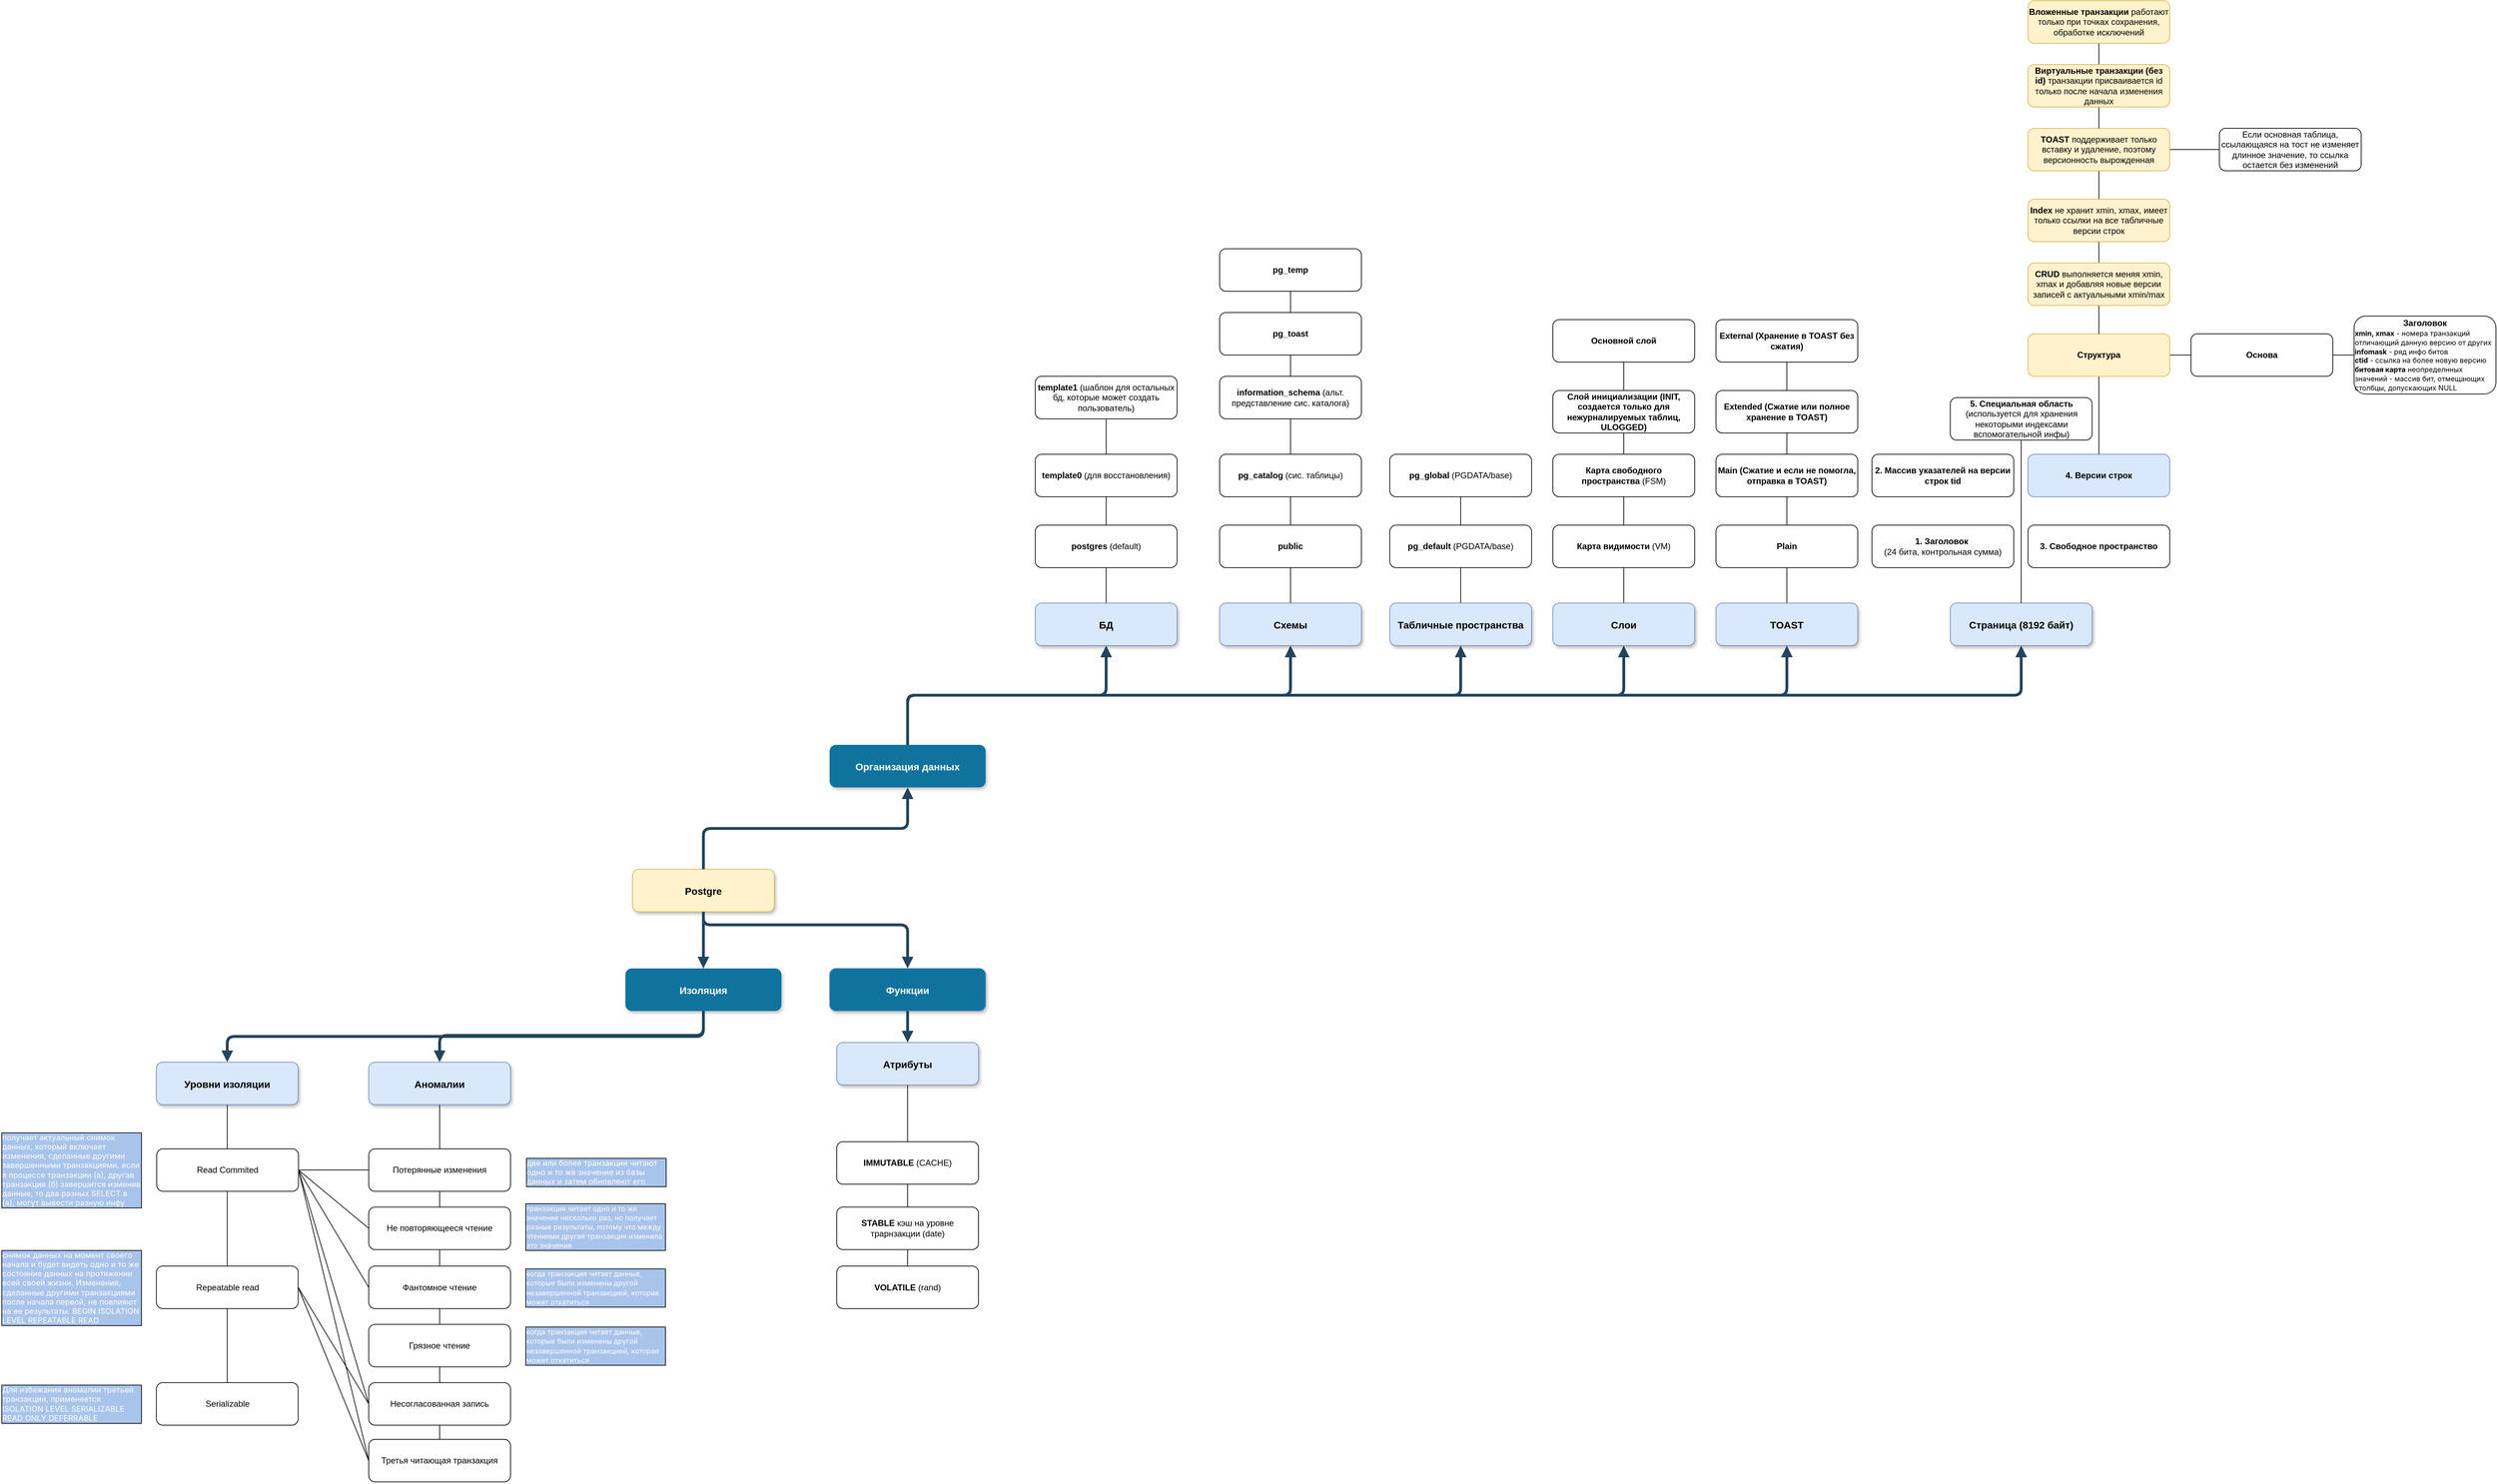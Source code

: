 <mxfile version="24.7.17">
  <diagram name="Page-1" id="97916047-d0de-89f5-080d-49f4d83e522f">
    <mxGraphModel dx="5850.5" dy="3494.5" grid="1" gridSize="10" guides="1" tooltips="1" connect="1" arrows="1" fold="1" page="1" pageScale="1.5" pageWidth="1169" pageHeight="827" background="none" math="0" shadow="0">
      <root>
        <mxCell id="0" />
        <mxCell id="1" parent="0" />
        <mxCell id="C5bHobEydO0Di2tJ_IQ0-68" value="" style="endArrow=none;html=1;rounded=0;exitX=1;exitY=0.5;exitDx=0;exitDy=0;entryX=0;entryY=0.5;entryDx=0;entryDy=0;" edge="1" parent="1" source="C5bHobEydO0Di2tJ_IQ0-48" target="C5bHobEydO0Di2tJ_IQ0-66">
          <mxGeometry width="50" height="50" relative="1" as="geometry">
            <mxPoint x="3170" y="-410" as="sourcePoint" />
            <mxPoint x="3220" y="-460" as="targetPoint" />
          </mxGeometry>
        </mxCell>
        <mxCell id="C5bHobEydO0Di2tJ_IQ0-58" value="" style="endArrow=none;html=1;rounded=0;entryX=0.5;entryY=1;entryDx=0;entryDy=0;exitX=0.5;exitY=0;exitDx=0;exitDy=0;" edge="1" parent="1" source="Mlud-lBY-ppUkWt_8tFt-107" target="Mlud-lBY-ppUkWt_8tFt-64">
          <mxGeometry width="50" height="50" relative="1" as="geometry">
            <mxPoint x="-320" y="760" as="sourcePoint" />
            <mxPoint x="-270" y="710" as="targetPoint" />
          </mxGeometry>
        </mxCell>
        <mxCell id="C5bHobEydO0Di2tJ_IQ0-57" value="" style="endArrow=none;html=1;rounded=0;exitX=0.5;exitY=0;exitDx=0;exitDy=0;entryX=0.5;entryY=1;entryDx=0;entryDy=0;" edge="1" parent="1" source="Mlud-lBY-ppUkWt_8tFt-63" target="5">
          <mxGeometry width="50" height="50" relative="1" as="geometry">
            <mxPoint x="-280" y="760" as="sourcePoint" />
            <mxPoint x="-230" y="710" as="targetPoint" />
          </mxGeometry>
        </mxCell>
        <mxCell id="C5bHobEydO0Di2tJ_IQ0-56" value="" style="endArrow=none;html=1;rounded=0;exitX=0.5;exitY=0;exitDx=0;exitDy=0;entryX=0.5;entryY=1;entryDx=0;entryDy=0;" edge="1" parent="1" source="Mlud-lBY-ppUkWt_8tFt-99" target="Mlud-lBY-ppUkWt_8tFt-96">
          <mxGeometry width="50" height="50" relative="1" as="geometry">
            <mxPoint x="800" y="620" as="sourcePoint" />
            <mxPoint x="850" y="570" as="targetPoint" />
          </mxGeometry>
        </mxCell>
        <mxCell id="C5bHobEydO0Di2tJ_IQ0-55" value="" style="endArrow=none;html=1;rounded=0;exitX=0.5;exitY=0;exitDx=0;exitDy=0;entryX=0.5;entryY=1;entryDx=0;entryDy=0;" edge="1" parent="1" source="Mlud-lBY-ppUkWt_8tFt-113" target="Mlud-lBY-ppUkWt_8tFt-115">
          <mxGeometry width="50" height="50" relative="1" as="geometry">
            <mxPoint x="1100" y="-290" as="sourcePoint" />
            <mxPoint x="1150" y="-340" as="targetPoint" />
          </mxGeometry>
        </mxCell>
        <mxCell id="C5bHobEydO0Di2tJ_IQ0-54" value="" style="endArrow=none;html=1;rounded=0;exitX=0.5;exitY=0;exitDx=0;exitDy=0;entryX=0.5;entryY=1;entryDx=0;entryDy=0;" edge="1" parent="1" source="Mlud-lBY-ppUkWt_8tFt-122" target="Mlud-lBY-ppUkWt_8tFt-129">
          <mxGeometry width="50" height="50" relative="1" as="geometry">
            <mxPoint x="1450" y="-250" as="sourcePoint" />
            <mxPoint x="1500" y="-300" as="targetPoint" />
          </mxGeometry>
        </mxCell>
        <mxCell id="C5bHobEydO0Di2tJ_IQ0-51" value="" style="endArrow=none;html=1;rounded=0;exitX=0.5;exitY=0;exitDx=0;exitDy=0;entryX=0.5;entryY=1;entryDx=0;entryDy=0;" edge="1" parent="1" source="Mlud-lBY-ppUkWt_8tFt-131" target="Mlud-lBY-ppUkWt_8tFt-133">
          <mxGeometry width="50" height="50" relative="1" as="geometry">
            <mxPoint x="1920" y="-160" as="sourcePoint" />
            <mxPoint x="1970" y="-210" as="targetPoint" />
          </mxGeometry>
        </mxCell>
        <mxCell id="C5bHobEydO0Di2tJ_IQ0-50" value="" style="endArrow=none;html=1;rounded=0;exitX=0.5;exitY=0;exitDx=0;exitDy=0;entryX=0.5;entryY=1;entryDx=0;entryDy=0;" edge="1" parent="1" source="Mlud-lBY-ppUkWt_8tFt-136" target="Mlud-lBY-ppUkWt_8tFt-139">
          <mxGeometry width="50" height="50" relative="1" as="geometry">
            <mxPoint x="2210" y="-180" as="sourcePoint" />
            <mxPoint x="2260" y="-230" as="targetPoint" />
          </mxGeometry>
        </mxCell>
        <mxCell id="C5bHobEydO0Di2tJ_IQ0-49" value="" style="endArrow=none;html=1;rounded=0;exitX=0.5;exitY=0;exitDx=0;exitDy=0;entryX=0.5;entryY=1;entryDx=0;entryDy=0;" edge="1" parent="1" source="Mlud-lBY-ppUkWt_8tFt-142" target="Mlud-lBY-ppUkWt_8tFt-145">
          <mxGeometry width="50" height="50" relative="1" as="geometry">
            <mxPoint x="2310" y="-170" as="sourcePoint" />
            <mxPoint x="2360" y="-220" as="targetPoint" />
          </mxGeometry>
        </mxCell>
        <mxCell id="2" value="Postgre" style="rounded=1;fillColor=#fff2cc;strokeColor=#d6b656;shadow=1;fontStyle=1;fontSize=14;" parent="1" vertex="1">
          <mxGeometry x="672" y="205.5" width="200" height="60" as="geometry" />
        </mxCell>
        <mxCell id="3" value="Изоляция" style="rounded=1;fillColor=#10739E;strokeColor=none;shadow=1;gradientColor=none;fontStyle=1;fontColor=#FFFFFF;fontSize=14;" parent="1" vertex="1">
          <mxGeometry x="662" y="345.5" width="220" height="60" as="geometry" />
        </mxCell>
        <mxCell id="5" value="Уровни изоляции" style="rounded=1;fillColor=#dae8fc;strokeColor=#6c8ebf;shadow=1;fontStyle=1;fontSize=14;" parent="1" vertex="1">
          <mxGeometry x="0.5" y="477.75" width="200" height="60" as="geometry" />
        </mxCell>
        <mxCell id="29" value="" style="edgeStyle=elbowEdgeStyle;elbow=vertical;strokeWidth=4;endArrow=block;endFill=1;fontStyle=1;strokeColor=#23445D;" parent="1" source="2" target="3" edge="1">
          <mxGeometry x="22" y="165.5" width="100" height="100" as="geometry">
            <mxPoint x="22" y="265.5" as="sourcePoint" />
            <mxPoint x="122" y="165.5" as="targetPoint" />
          </mxGeometry>
        </mxCell>
        <mxCell id="30" value="" style="edgeStyle=elbowEdgeStyle;elbow=vertical;strokeWidth=4;endArrow=block;endFill=1;fontStyle=1;strokeColor=#23445D;" parent="1" source="3" target="5" edge="1">
          <mxGeometry x="22" y="165.5" width="100" height="100" as="geometry">
            <mxPoint x="22" y="265.5" as="sourcePoint" />
            <mxPoint x="122" y="165.5" as="targetPoint" />
          </mxGeometry>
        </mxCell>
        <mxCell id="Mlud-lBY-ppUkWt_8tFt-57" value="Read Commited" style="rounded=1;whiteSpace=wrap;html=1;" parent="1" vertex="1">
          <mxGeometry x="1" y="600" width="200" height="60" as="geometry" />
        </mxCell>
        <mxCell id="Mlud-lBY-ppUkWt_8tFt-63" value="Serializable" style="rounded=1;whiteSpace=wrap;html=1;" parent="1" vertex="1">
          <mxGeometry x="0.5" y="930" width="200" height="60" as="geometry" />
        </mxCell>
        <mxCell id="Mlud-lBY-ppUkWt_8tFt-64" value="Аномалии" style="rounded=1;fillColor=#dae8fc;strokeColor=#6c8ebf;shadow=1;fontStyle=1;fontSize=14;" parent="1" vertex="1">
          <mxGeometry x="300" y="477.75" width="200" height="60" as="geometry" />
        </mxCell>
        <mxCell id="Mlud-lBY-ppUkWt_8tFt-66" value="" style="edgeStyle=elbowEdgeStyle;elbow=vertical;strokeWidth=4;endArrow=block;endFill=1;fontStyle=1;strokeColor=#23445D;entryX=0.5;entryY=0;entryDx=0;entryDy=0;exitX=0.5;exitY=1;exitDx=0;exitDy=0;" parent="1" source="3" target="Mlud-lBY-ppUkWt_8tFt-64" edge="1">
          <mxGeometry x="22" y="165.5" width="100" height="100" as="geometry">
            <mxPoint x="770" y="410" as="sourcePoint" />
            <mxPoint x="662" y="625.5" as="targetPoint" />
            <Array as="points">
              <mxPoint x="580" y="440" />
            </Array>
          </mxGeometry>
        </mxCell>
        <mxCell id="Mlud-lBY-ppUkWt_8tFt-61" value="Repeatable read" style="rounded=1;whiteSpace=wrap;html=1;" parent="1" vertex="1">
          <mxGeometry x="0.5" y="765.5" width="200" height="60" as="geometry" />
        </mxCell>
        <mxCell id="Mlud-lBY-ppUkWt_8tFt-68" value="Потерянные изменения" style="rounded=1;whiteSpace=wrap;html=1;" parent="1" vertex="1">
          <mxGeometry x="300" y="600" width="200" height="60" as="geometry" />
        </mxCell>
        <mxCell id="Mlud-lBY-ppUkWt_8tFt-70" value="Не повторяющееся чтение" style="rounded=1;whiteSpace=wrap;html=1;" parent="1" vertex="1">
          <mxGeometry x="300" y="682.25" width="200" height="60" as="geometry" />
        </mxCell>
        <mxCell id="Mlud-lBY-ppUkWt_8tFt-69" value="Фантомное чтение" style="rounded=1;whiteSpace=wrap;html=1;" parent="1" vertex="1">
          <mxGeometry x="300" y="765.5" width="200" height="60" as="geometry" />
        </mxCell>
        <mxCell id="Mlud-lBY-ppUkWt_8tFt-67" value="Грязное чтение" style="rounded=1;whiteSpace=wrap;html=1;" parent="1" vertex="1">
          <mxGeometry x="300" y="847.75" width="200" height="60" as="geometry" />
        </mxCell>
        <mxCell id="Mlud-lBY-ppUkWt_8tFt-83" value="&lt;span style=&quot;font-family: -apple-system, BlinkMacSystemFont, &amp;quot;Segoe UI&amp;quot;, &amp;quot;Noto Sans&amp;quot;, Helvetica, Arial, sans-serif, &amp;quot;Apple Color Emoji&amp;quot;, &amp;quot;Segoe UI Emoji&amp;quot;; font-size: 11px; white-space-collapse: preserve;&quot;&gt;две или более транзакции читают одно и то же значение из базы данных и затем обновляют его&lt;/span&gt;" style="text;html=1;align=left;verticalAlign=middle;whiteSpace=wrap;rounded=0;fontColor=#FFFFFF;labelBackgroundColor=#A9C4EB;labelBorderColor=default;fontSize=11;" parent="1" vertex="1">
          <mxGeometry x="520" y="605" width="200" height="55" as="geometry" />
        </mxCell>
        <mxCell id="Mlud-lBY-ppUkWt_8tFt-84" value="&lt;div style=&quot;text-align: start;&quot;&gt;&lt;font face=&quot;-apple-system, BlinkMacSystemFont, Segoe UI, Noto Sans, Helvetica, Arial, sans-serif, Apple Color Emoji, Segoe UI Emoji&quot;&gt;&lt;span style=&quot;font-size: 10px; white-space-collapse: preserve;&quot;&gt;когда транзакция читает данные, которые были изменены другой незавершенной транзакцией, которая может откатиться&lt;/span&gt;&lt;/font&gt;&lt;/div&gt;" style="text;html=1;align=center;verticalAlign=middle;whiteSpace=wrap;rounded=0;fontColor=#FFFFFF;labelBackgroundColor=#A9C4EB;labelBorderColor=default;fontSize=11;" parent="1" vertex="1">
          <mxGeometry x="520" y="850.25" width="200" height="55" as="geometry" />
        </mxCell>
        <mxCell id="Mlud-lBY-ppUkWt_8tFt-85" value="&lt;div style=&quot;text-align: start;&quot;&gt;&lt;font face=&quot;-apple-system, BlinkMacSystemFont, Segoe UI, Noto Sans, Helvetica, Arial, sans-serif, Apple Color Emoji, Segoe UI Emoji&quot;&gt;&lt;span style=&quot;font-size: 10px; white-space-collapse: preserve;&quot;&gt;когда транзакция читает данные, которые были изменены другой незавершенной транзакцией, которая может откатиться&lt;/span&gt;&lt;/font&gt;&lt;/div&gt;" style="text;html=1;align=center;verticalAlign=middle;whiteSpace=wrap;rounded=0;fontColor=#FFFFFF;labelBackgroundColor=#A9C4EB;labelBorderColor=default;fontSize=11;" parent="1" vertex="1">
          <mxGeometry x="520" y="768" width="200" height="55" as="geometry" />
        </mxCell>
        <mxCell id="Mlud-lBY-ppUkWt_8tFt-86" value="&lt;div style=&quot;text-align: start;&quot;&gt;&lt;font face=&quot;-apple-system, BlinkMacSystemFont, Segoe UI, Noto Sans, Helvetica, Arial, sans-serif, Apple Color Emoji, Segoe UI Emoji&quot;&gt;&lt;span style=&quot;font-size: 10px; white-space-collapse: preserve;&quot;&gt;транзакция читает одно и то же значение несколько раз, но получает разные результаты, потому что между чтениями другая транзакция изменила это значение&lt;/span&gt;&lt;/font&gt;&lt;br&gt;&lt;/div&gt;" style="text;html=1;align=center;verticalAlign=middle;whiteSpace=wrap;rounded=0;fontColor=#FFFFFF;labelBackgroundColor=#A9C4EB;labelBorderColor=default;fontSize=11;" parent="1" vertex="1">
          <mxGeometry x="520" y="682.25" width="200" height="55" as="geometry" />
        </mxCell>
        <mxCell id="Mlud-lBY-ppUkWt_8tFt-87" value="&lt;font face=&quot;-apple-system, BlinkMacSystemFont, Segoe UI, Noto Sans, Helvetica, Arial, sans-serif, Apple Color Emoji, Segoe UI Emoji&quot;&gt;&lt;span style=&quot;white-space-collapse: preserve;&quot;&gt;получает актуальный снимок данных, который включает изменения, сделанные другими завершенными транзакциями. если в процессе транзакции (а), другая транзакция (б) завершится изменив данные, то два разных SELECT в (а), могут вывести разную инфу&lt;/span&gt;&lt;/font&gt;" style="text;html=1;align=left;verticalAlign=middle;whiteSpace=wrap;rounded=0;fontColor=#FFFFFF;labelBackgroundColor=#A9C4EB;labelBorderColor=default;fontSize=11;" parent="1" vertex="1">
          <mxGeometry x="-220" y="602.5" width="200" height="55" as="geometry" />
        </mxCell>
        <mxCell id="Mlud-lBY-ppUkWt_8tFt-89" value="&lt;font face=&quot;-apple-system, BlinkMacSystemFont, Segoe UI, Noto Sans, Helvetica, Arial, sans-serif, Apple Color Emoji, Segoe UI Emoji&quot;&gt;&lt;span style=&quot;white-space-collapse: preserve;&quot;&gt;снимок данных на момент своего начала и будет видеть одно и то же состояние данных на протяжении всей своей жизни. Изменения, сделанные другими транзакциями после начала первой, не повлияют на ее результаты. BEGIN ISOLATION LEVEL REPEATABLE READ&lt;/span&gt;&lt;/font&gt;" style="text;html=1;align=left;verticalAlign=middle;whiteSpace=wrap;rounded=0;fontColor=#FFFFFF;labelBackgroundColor=#A9C4EB;labelBorderColor=default;fontSize=11;" parent="1" vertex="1">
          <mxGeometry x="-220" y="768" width="200" height="55" as="geometry" />
        </mxCell>
        <mxCell id="Mlud-lBY-ppUkWt_8tFt-92" value="" style="edgeStyle=elbowEdgeStyle;elbow=vertical;strokeWidth=4;endArrow=block;endFill=1;fontStyle=1;strokeColor=#23445D;exitX=0.5;exitY=1;exitDx=0;exitDy=0;entryX=0.5;entryY=0;entryDx=0;entryDy=0;" parent="1" source="2" target="Mlud-lBY-ppUkWt_8tFt-93" edge="1">
          <mxGeometry x="22" y="165.5" width="100" height="100" as="geometry">
            <mxPoint x="1232" y="250" as="sourcePoint" />
            <mxPoint x="950" y="330" as="targetPoint" />
            <Array as="points">
              <mxPoint x="1040" y="284" />
            </Array>
          </mxGeometry>
        </mxCell>
        <mxCell id="Mlud-lBY-ppUkWt_8tFt-93" value="Функции" style="rounded=1;fillColor=#10739E;strokeColor=#6c8ebf;shadow=1;fontStyle=1;fontSize=14;labelBackgroundColor=none;fontColor=#FFFFFF;" parent="1" vertex="1">
          <mxGeometry x="950" y="345.5" width="220" height="60" as="geometry" />
        </mxCell>
        <mxCell id="Mlud-lBY-ppUkWt_8tFt-95" value="&lt;b&gt;IMMUTABLE &lt;/b&gt;(CACHE)" style="rounded=1;whiteSpace=wrap;html=1;" parent="1" vertex="1">
          <mxGeometry x="960" y="590" width="200" height="60" as="geometry" />
        </mxCell>
        <mxCell id="Mlud-lBY-ppUkWt_8tFt-96" value="Атрибуты" style="rounded=1;fillColor=#dae8fc;strokeColor=#6c8ebf;shadow=1;fontStyle=1;fontSize=14;" parent="1" vertex="1">
          <mxGeometry x="960" y="450" width="200" height="60" as="geometry" />
        </mxCell>
        <mxCell id="Mlud-lBY-ppUkWt_8tFt-97" value="" style="edgeStyle=elbowEdgeStyle;elbow=vertical;strokeWidth=4;endArrow=block;endFill=1;fontStyle=1;strokeColor=#23445D;exitX=0.5;exitY=1;exitDx=0;exitDy=0;entryX=0.5;entryY=0;entryDx=0;entryDy=0;" parent="1" source="Mlud-lBY-ppUkWt_8tFt-93" target="Mlud-lBY-ppUkWt_8tFt-96" edge="1">
          <mxGeometry x="22" y="165.5" width="100" height="100" as="geometry">
            <mxPoint x="400" y="467.75" as="sourcePoint" />
            <mxPoint x="1098" y="547.75" as="targetPoint" />
            <Array as="points">
              <mxPoint x="1060" y="430" />
            </Array>
          </mxGeometry>
        </mxCell>
        <mxCell id="Mlud-lBY-ppUkWt_8tFt-98" value="&lt;b&gt;STABLE&lt;/b&gt; кэш на уровне трарнзакции (date)" style="rounded=1;whiteSpace=wrap;html=1;" parent="1" vertex="1">
          <mxGeometry x="960" y="682.25" width="200" height="60" as="geometry" />
        </mxCell>
        <mxCell id="Mlud-lBY-ppUkWt_8tFt-99" value="&lt;b&gt;VOLATILE&lt;/b&gt; (rand)" style="rounded=1;whiteSpace=wrap;html=1;" parent="1" vertex="1">
          <mxGeometry x="960" y="765.5" width="200" height="60" as="geometry" />
        </mxCell>
        <mxCell id="Mlud-lBY-ppUkWt_8tFt-102" value="Несогласованная запись" style="rounded=1;whiteSpace=wrap;html=1;" parent="1" vertex="1">
          <mxGeometry x="300" y="930" width="200" height="60" as="geometry" />
        </mxCell>
        <mxCell id="Mlud-lBY-ppUkWt_8tFt-108" value="" style="endArrow=none;dashed=1;html=1;dashPattern=1 3;strokeWidth=2;rounded=0;entryX=0.5;entryY=1;entryDx=0;entryDy=0;exitX=0.5;exitY=1;exitDx=0;exitDy=0;" parent="1" source="Mlud-lBY-ppUkWt_8tFt-107" target="Mlud-lBY-ppUkWt_8tFt-107" edge="1">
          <mxGeometry width="50" height="50" relative="1" as="geometry">
            <mxPoint x="400" y="1090" as="sourcePoint" />
            <mxPoint x="400" y="538" as="targetPoint" />
          </mxGeometry>
        </mxCell>
        <mxCell id="Mlud-lBY-ppUkWt_8tFt-107" value="Третья читающая транзакция" style="rounded=1;whiteSpace=wrap;html=1;" parent="1" vertex="1">
          <mxGeometry x="300" y="1010" width="200" height="60" as="geometry" />
        </mxCell>
        <mxCell id="Mlud-lBY-ppUkWt_8tFt-111" value="&lt;font face=&quot;-apple-system, BlinkMacSystemFont, Segoe UI, Noto Sans, Helvetica, Arial, sans-serif, Apple Color Emoji, Segoe UI Emoji&quot;&gt;&lt;span style=&quot;white-space-collapse: preserve;&quot;&gt;Для избежания аномалии третьей транзакции, применяется ISOLATION LEVEL SERIALIZABLE READ ONLY DEFERRABLE&lt;/span&gt;&lt;/font&gt;" style="text;html=1;align=left;verticalAlign=middle;whiteSpace=wrap;rounded=0;fontColor=#FFFFFF;labelBackgroundColor=#A9C4EB;labelBorderColor=default;fontSize=11;" parent="1" vertex="1">
          <mxGeometry x="-220" y="932.5" width="200" height="55" as="geometry" />
        </mxCell>
        <mxCell id="Mlud-lBY-ppUkWt_8tFt-112" value="Организация данных" style="rounded=1;fillColor=#10739E;strokeColor=none;shadow=1;gradientColor=none;fontStyle=1;fontColor=#FFFFFF;fontSize=14;" parent="1" vertex="1">
          <mxGeometry x="950" y="30" width="220" height="60" as="geometry" />
        </mxCell>
        <mxCell id="Mlud-lBY-ppUkWt_8tFt-113" value="БД" style="rounded=1;fillColor=#dae8fc;strokeColor=#6c8ebf;shadow=1;fontStyle=1;fontSize=14;" parent="1" vertex="1">
          <mxGeometry x="1240" y="-170" width="200" height="60" as="geometry" />
        </mxCell>
        <mxCell id="Mlud-lBY-ppUkWt_8tFt-114" value="&lt;b&gt;postgres &lt;/b&gt;(default)" style="rounded=1;whiteSpace=wrap;html=1;" parent="1" vertex="1">
          <mxGeometry x="1240" y="-280" width="200" height="60" as="geometry" />
        </mxCell>
        <mxCell id="Mlud-lBY-ppUkWt_8tFt-115" value="&lt;b&gt;template1&lt;/b&gt; (шаблон для остальных бд, которые может создать пользователь)" style="rounded=1;whiteSpace=wrap;html=1;" parent="1" vertex="1">
          <mxGeometry x="1240" y="-490" width="200" height="60" as="geometry" />
        </mxCell>
        <mxCell id="Mlud-lBY-ppUkWt_8tFt-116" value="&lt;b&gt;template0&lt;/b&gt; (для восстановления)" style="rounded=1;whiteSpace=wrap;html=1;" parent="1" vertex="1">
          <mxGeometry x="1240" y="-380" width="200" height="60" as="geometry" />
        </mxCell>
        <mxCell id="Mlud-lBY-ppUkWt_8tFt-118" value="" style="edgeStyle=elbowEdgeStyle;elbow=vertical;strokeWidth=4;endArrow=block;endFill=1;fontStyle=1;strokeColor=#23445D;exitX=0.5;exitY=0;exitDx=0;exitDy=0;entryX=0.5;entryY=1;entryDx=0;entryDy=0;" parent="1" source="2" target="Mlud-lBY-ppUkWt_8tFt-112" edge="1">
          <mxGeometry x="22" y="165.5" width="100" height="100" as="geometry">
            <mxPoint x="1010" y="120" as="sourcePoint" />
            <mxPoint x="1010" y="199" as="targetPoint" />
          </mxGeometry>
        </mxCell>
        <mxCell id="Mlud-lBY-ppUkWt_8tFt-119" value="" style="edgeStyle=elbowEdgeStyle;elbow=vertical;strokeWidth=4;endArrow=block;endFill=1;fontStyle=1;strokeColor=#23445D;exitX=0.5;exitY=0;exitDx=0;exitDy=0;entryX=0.5;entryY=1;entryDx=0;entryDy=0;" parent="1" source="Mlud-lBY-ppUkWt_8tFt-112" target="Mlud-lBY-ppUkWt_8tFt-113" edge="1">
          <mxGeometry x="22" y="165.5" width="100" height="100" as="geometry">
            <mxPoint x="1060" y="30" as="sourcePoint" />
            <mxPoint x="1348" y="-86" as="targetPoint" />
          </mxGeometry>
        </mxCell>
        <mxCell id="Mlud-lBY-ppUkWt_8tFt-121" value="" style="edgeStyle=elbowEdgeStyle;elbow=vertical;strokeWidth=4;endArrow=block;endFill=1;fontStyle=1;strokeColor=#23445D;exitX=0.5;exitY=0;exitDx=0;exitDy=0;entryX=0.5;entryY=1;entryDx=0;entryDy=0;" parent="1" source="Mlud-lBY-ppUkWt_8tFt-112" target="Mlud-lBY-ppUkWt_8tFt-122" edge="1">
          <mxGeometry x="22" y="165.5" width="100" height="100" as="geometry">
            <mxPoint x="1070" y="40" as="sourcePoint" />
            <mxPoint x="1600" y="-110" as="targetPoint" />
          </mxGeometry>
        </mxCell>
        <mxCell id="Mlud-lBY-ppUkWt_8tFt-122" value="Схемы" style="rounded=1;fillColor=#dae8fc;strokeColor=#6c8ebf;shadow=1;fontStyle=1;fontSize=14;" parent="1" vertex="1">
          <mxGeometry x="1500" y="-170" width="200" height="60" as="geometry" />
        </mxCell>
        <mxCell id="Mlud-lBY-ppUkWt_8tFt-125" value="&lt;b&gt;public&lt;/b&gt;" style="rounded=1;whiteSpace=wrap;html=1;" parent="1" vertex="1">
          <mxGeometry x="1500" y="-280" width="200" height="60" as="geometry" />
        </mxCell>
        <mxCell id="Mlud-lBY-ppUkWt_8tFt-126" value="&lt;b&gt;information_schema &lt;/b&gt;(альт. представление сис. каталога)" style="rounded=1;whiteSpace=wrap;html=1;" parent="1" vertex="1">
          <mxGeometry x="1500" y="-490" width="200" height="60" as="geometry" />
        </mxCell>
        <mxCell id="Mlud-lBY-ppUkWt_8tFt-127" value="&lt;b&gt;pg_catalog &lt;/b&gt;(сис. таблицы)" style="rounded=1;whiteSpace=wrap;html=1;" parent="1" vertex="1">
          <mxGeometry x="1500" y="-380" width="200" height="60" as="geometry" />
        </mxCell>
        <mxCell id="Mlud-lBY-ppUkWt_8tFt-128" value="&lt;b&gt;pg_toast&lt;/b&gt;" style="rounded=1;whiteSpace=wrap;html=1;" parent="1" vertex="1">
          <mxGeometry x="1500" y="-580" width="200" height="60" as="geometry" />
        </mxCell>
        <mxCell id="Mlud-lBY-ppUkWt_8tFt-129" value="&lt;b&gt;pg_temp&lt;/b&gt;" style="rounded=1;whiteSpace=wrap;html=1;" parent="1" vertex="1">
          <mxGeometry x="1500" y="-670" width="200" height="60" as="geometry" />
        </mxCell>
        <mxCell id="Mlud-lBY-ppUkWt_8tFt-130" value="" style="edgeStyle=elbowEdgeStyle;elbow=vertical;strokeWidth=4;endArrow=block;endFill=1;fontStyle=1;strokeColor=#23445D;exitX=0.5;exitY=0;exitDx=0;exitDy=0;entryX=0.5;entryY=1;entryDx=0;entryDy=0;" parent="1" source="Mlud-lBY-ppUkWt_8tFt-112" target="Mlud-lBY-ppUkWt_8tFt-131" edge="1">
          <mxGeometry x="22" y="165.5" width="100" height="100" as="geometry">
            <mxPoint x="1070" y="40" as="sourcePoint" />
            <mxPoint x="1610" y="-100" as="targetPoint" />
            <Array as="points">
              <mxPoint x="1460" y="-40" />
            </Array>
          </mxGeometry>
        </mxCell>
        <mxCell id="Mlud-lBY-ppUkWt_8tFt-131" value="Табличные пространства" style="rounded=1;fillColor=#dae8fc;strokeColor=#6c8ebf;shadow=1;fontStyle=1;fontSize=14;" parent="1" vertex="1">
          <mxGeometry x="1740" y="-170" width="200" height="60" as="geometry" />
        </mxCell>
        <mxCell id="Mlud-lBY-ppUkWt_8tFt-132" value="&lt;b&gt;pg_default &lt;/b&gt;(PGDATA/base)" style="rounded=1;whiteSpace=wrap;html=1;" parent="1" vertex="1">
          <mxGeometry x="1740" y="-280" width="200" height="60" as="geometry" />
        </mxCell>
        <mxCell id="Mlud-lBY-ppUkWt_8tFt-133" value="&lt;b&gt;pg_global&amp;nbsp;&lt;/b&gt;(PGDATA/base)" style="rounded=1;whiteSpace=wrap;html=1;" parent="1" vertex="1">
          <mxGeometry x="1740" y="-380" width="200" height="60" as="geometry" />
        </mxCell>
        <mxCell id="Mlud-lBY-ppUkWt_8tFt-135" value="" style="edgeStyle=elbowEdgeStyle;elbow=vertical;strokeWidth=4;endArrow=block;endFill=1;fontStyle=1;strokeColor=#23445D;exitX=0.5;exitY=0;exitDx=0;exitDy=0;entryX=0.5;entryY=1;entryDx=0;entryDy=0;" parent="1" source="Mlud-lBY-ppUkWt_8tFt-112" target="Mlud-lBY-ppUkWt_8tFt-136" edge="1">
          <mxGeometry x="22" y="165.5" width="100" height="100" as="geometry">
            <mxPoint x="1070" y="40" as="sourcePoint" />
            <mxPoint x="1990" y="-110" as="targetPoint" />
            <Array as="points">
              <mxPoint x="1460" y="-40" />
            </Array>
          </mxGeometry>
        </mxCell>
        <mxCell id="Mlud-lBY-ppUkWt_8tFt-136" value="Слои" style="rounded=1;fillColor=#dae8fc;strokeColor=#6c8ebf;shadow=1;fontStyle=1;fontSize=14;" parent="1" vertex="1">
          <mxGeometry x="1970" y="-170" width="200" height="60" as="geometry" />
        </mxCell>
        <mxCell id="Mlud-lBY-ppUkWt_8tFt-137" value="&lt;b&gt;Карта видимости &lt;/b&gt;(VM)" style="rounded=1;whiteSpace=wrap;html=1;" parent="1" vertex="1">
          <mxGeometry x="1970" y="-280" width="200" height="60" as="geometry" />
        </mxCell>
        <mxCell id="Mlud-lBY-ppUkWt_8tFt-138" value="&lt;b&gt;Карта свободного пространства&amp;nbsp;&lt;/b&gt;(FSM)" style="rounded=1;whiteSpace=wrap;html=1;" parent="1" vertex="1">
          <mxGeometry x="1970" y="-380" width="200" height="60" as="geometry" />
        </mxCell>
        <mxCell id="Mlud-lBY-ppUkWt_8tFt-139" value="&lt;b&gt;Основной слой&lt;/b&gt;" style="rounded=1;whiteSpace=wrap;html=1;" parent="1" vertex="1">
          <mxGeometry x="1970" y="-570" width="200" height="60" as="geometry" />
        </mxCell>
        <mxCell id="Mlud-lBY-ppUkWt_8tFt-141" value="&lt;b&gt;Слой инициализации (INIT, создается только для нежурналируемых таблиц, ULOGGED)&lt;/b&gt;" style="rounded=1;whiteSpace=wrap;html=1;" parent="1" vertex="1">
          <mxGeometry x="1970" y="-470" width="200" height="60" as="geometry" />
        </mxCell>
        <mxCell id="Mlud-lBY-ppUkWt_8tFt-142" value="TOAST" style="rounded=1;fillColor=#dae8fc;strokeColor=#6c8ebf;shadow=1;fontStyle=1;fontSize=14;" parent="1" vertex="1">
          <mxGeometry x="2200" y="-170" width="200" height="60" as="geometry" />
        </mxCell>
        <mxCell id="Mlud-lBY-ppUkWt_8tFt-145" value="&lt;b&gt;External (&lt;/b&gt;&lt;b&gt;Хранение в TOAST без сжатия)&lt;/b&gt;" style="rounded=1;whiteSpace=wrap;html=1;" parent="1" vertex="1">
          <mxGeometry x="2200" y="-570" width="200" height="60" as="geometry" />
        </mxCell>
        <mxCell id="Mlud-lBY-ppUkWt_8tFt-146" value="&lt;b&gt;Extended (Сжатие или полное хранение в TOAST)&lt;/b&gt;" style="rounded=1;whiteSpace=wrap;html=1;" parent="1" vertex="1">
          <mxGeometry x="2200" y="-470" width="200" height="60" as="geometry" />
        </mxCell>
        <mxCell id="Mlud-lBY-ppUkWt_8tFt-143" value="&lt;b&gt;Plain&lt;/b&gt;" style="rounded=1;whiteSpace=wrap;html=1;" parent="1" vertex="1">
          <mxGeometry x="2200" y="-280" width="200" height="60" as="geometry" />
        </mxCell>
        <mxCell id="Mlud-lBY-ppUkWt_8tFt-144" value="&lt;b&gt;Main (Сжатие и если не помогла, отправка в TOAST)&lt;/b&gt;" style="rounded=1;whiteSpace=wrap;html=1;" parent="1" vertex="1">
          <mxGeometry x="2200" y="-380" width="200" height="60" as="geometry" />
        </mxCell>
        <mxCell id="Mlud-lBY-ppUkWt_8tFt-148" value="" style="edgeStyle=elbowEdgeStyle;elbow=vertical;strokeWidth=4;endArrow=block;endFill=1;fontStyle=1;strokeColor=#23445D;exitX=0.5;exitY=0;exitDx=0;exitDy=0;entryX=0.5;entryY=1;entryDx=0;entryDy=0;" parent="1" source="Mlud-lBY-ppUkWt_8tFt-112" target="Mlud-lBY-ppUkWt_8tFt-142" edge="1">
          <mxGeometry x="22" y="165.5" width="100" height="100" as="geometry">
            <mxPoint x="1070" y="40" as="sourcePoint" />
            <mxPoint x="2080" y="-100" as="targetPoint" />
            <Array as="points">
              <mxPoint x="1690" y="-40" />
            </Array>
          </mxGeometry>
        </mxCell>
        <mxCell id="Mlud-lBY-ppUkWt_8tFt-149" value="" style="edgeStyle=elbowEdgeStyle;elbow=vertical;strokeWidth=4;endArrow=block;endFill=1;fontStyle=1;strokeColor=#23445D;exitX=0.5;exitY=0;exitDx=0;exitDy=0;entryX=0.5;entryY=1;entryDx=0;entryDy=0;" parent="1" source="Mlud-lBY-ppUkWt_8tFt-112" target="Mlud-lBY-ppUkWt_8tFt-150" edge="1">
          <mxGeometry x="22" y="165.5" width="100" height="100" as="geometry">
            <mxPoint x="1070" y="40" as="sourcePoint" />
            <mxPoint x="2520" y="-120" as="targetPoint" />
            <Array as="points">
              <mxPoint x="1790" y="-40" />
            </Array>
          </mxGeometry>
        </mxCell>
        <mxCell id="Mlud-lBY-ppUkWt_8tFt-150" value="Страница (8192 байт)" style="rounded=1;fillColor=#dae8fc;strokeColor=#6c8ebf;shadow=1;fontStyle=1;fontSize=14;" parent="1" vertex="1">
          <mxGeometry x="2530.5" y="-170" width="200" height="60" as="geometry" />
        </mxCell>
        <mxCell id="C5bHobEydO0Di2tJ_IQ0-39" value="&lt;b&gt;1. Заголовок&amp;nbsp;&lt;/b&gt;&lt;div&gt;(24 бита, контрольная сумма)&lt;/div&gt;" style="rounded=1;whiteSpace=wrap;html=1;" vertex="1" parent="1">
          <mxGeometry x="2420" y="-280" width="200" height="60" as="geometry" />
        </mxCell>
        <mxCell id="C5bHobEydO0Di2tJ_IQ0-41" value="&lt;b&gt;2. Массив указателей на версии строк tid&lt;/b&gt;" style="rounded=1;whiteSpace=wrap;html=1;" vertex="1" parent="1">
          <mxGeometry x="2420" y="-380" width="200" height="60" as="geometry" />
        </mxCell>
        <mxCell id="C5bHobEydO0Di2tJ_IQ0-42" value="&lt;b&gt;3. Свободное пространство&lt;/b&gt;" style="rounded=1;whiteSpace=wrap;html=1;" vertex="1" parent="1">
          <mxGeometry x="2640" y="-280" width="200" height="60" as="geometry" />
        </mxCell>
        <mxCell id="C5bHobEydO0Di2tJ_IQ0-43" value="&lt;b&gt;4. Версии строк&lt;/b&gt;" style="rounded=1;whiteSpace=wrap;html=1;fillColor=#dae8fc;strokeColor=#6c8ebf;" vertex="1" parent="1">
          <mxGeometry x="2640" y="-380" width="200" height="60" as="geometry" />
        </mxCell>
        <mxCell id="C5bHobEydO0Di2tJ_IQ0-44" value="&lt;b&gt;5. Специальная область&lt;/b&gt;&lt;div&gt;(используется для хранения некоторыми индексами вспомогательной инфы)&lt;/div&gt;" style="rounded=1;whiteSpace=wrap;html=1;" vertex="1" parent="1">
          <mxGeometry x="2530.5" y="-460" width="200" height="60" as="geometry" />
        </mxCell>
        <mxCell id="C5bHobEydO0Di2tJ_IQ0-47" value="" style="endArrow=none;html=1;rounded=0;exitX=0.5;exitY=0;exitDx=0;exitDy=0;entryX=0.5;entryY=1;entryDx=0;entryDy=0;" edge="1" parent="1" source="C5bHobEydO0Di2tJ_IQ0-75" target="C5bHobEydO0Di2tJ_IQ0-76">
          <mxGeometry width="50" height="50" relative="1" as="geometry">
            <mxPoint x="2970" y="-290" as="sourcePoint" />
            <mxPoint x="3150" y="-350" as="targetPoint" />
          </mxGeometry>
        </mxCell>
        <mxCell id="C5bHobEydO0Di2tJ_IQ0-52" value="" style="endArrow=none;html=1;rounded=0;exitX=0.5;exitY=0;exitDx=0;exitDy=0;entryX=0.5;entryY=1;entryDx=0;entryDy=0;" edge="1" parent="1" source="Mlud-lBY-ppUkWt_8tFt-150" target="C5bHobEydO0Di2tJ_IQ0-44">
          <mxGeometry width="50" height="50" relative="1" as="geometry">
            <mxPoint x="2760" y="-150" as="sourcePoint" />
            <mxPoint x="2810" y="-200" as="targetPoint" />
          </mxGeometry>
        </mxCell>
        <mxCell id="C5bHobEydO0Di2tJ_IQ0-59" value="" style="endArrow=none;html=1;rounded=0;exitX=1;exitY=0.5;exitDx=0;exitDy=0;entryX=0;entryY=0.5;entryDx=0;entryDy=0;" edge="1" parent="1" source="Mlud-lBY-ppUkWt_8tFt-57" target="Mlud-lBY-ppUkWt_8tFt-68">
          <mxGeometry width="50" height="50" relative="1" as="geometry">
            <mxPoint x="220" y="680" as="sourcePoint" />
            <mxPoint x="270" y="630" as="targetPoint" />
          </mxGeometry>
        </mxCell>
        <mxCell id="C5bHobEydO0Di2tJ_IQ0-60" value="" style="endArrow=none;html=1;rounded=0;entryX=1;entryY=0.5;entryDx=0;entryDy=0;exitX=0;exitY=0.5;exitDx=0;exitDy=0;" edge="1" parent="1" source="Mlud-lBY-ppUkWt_8tFt-70" target="Mlud-lBY-ppUkWt_8tFt-57">
          <mxGeometry width="50" height="50" relative="1" as="geometry">
            <mxPoint x="170" y="740" as="sourcePoint" />
            <mxPoint x="220" y="690" as="targetPoint" />
          </mxGeometry>
        </mxCell>
        <mxCell id="C5bHobEydO0Di2tJ_IQ0-61" value="" style="endArrow=none;html=1;rounded=0;entryX=1;entryY=0.5;entryDx=0;entryDy=0;exitX=0;exitY=0.5;exitDx=0;exitDy=0;" edge="1" parent="1" source="Mlud-lBY-ppUkWt_8tFt-69" target="Mlud-lBY-ppUkWt_8tFt-57">
          <mxGeometry width="50" height="50" relative="1" as="geometry">
            <mxPoint x="170" y="740" as="sourcePoint" />
            <mxPoint x="220" y="690" as="targetPoint" />
          </mxGeometry>
        </mxCell>
        <mxCell id="C5bHobEydO0Di2tJ_IQ0-62" value="" style="endArrow=none;html=1;rounded=0;entryX=1;entryY=0.5;entryDx=0;entryDy=0;exitX=0;exitY=0.5;exitDx=0;exitDy=0;" edge="1" parent="1" source="Mlud-lBY-ppUkWt_8tFt-102" target="Mlud-lBY-ppUkWt_8tFt-57">
          <mxGeometry width="50" height="50" relative="1" as="geometry">
            <mxPoint x="150" y="760" as="sourcePoint" />
            <mxPoint x="200" y="710" as="targetPoint" />
          </mxGeometry>
        </mxCell>
        <mxCell id="C5bHobEydO0Di2tJ_IQ0-63" value="" style="endArrow=none;html=1;rounded=0;entryX=1;entryY=0.5;entryDx=0;entryDy=0;exitX=0;exitY=0.5;exitDx=0;exitDy=0;" edge="1" parent="1" source="Mlud-lBY-ppUkWt_8tFt-107" target="Mlud-lBY-ppUkWt_8tFt-57">
          <mxGeometry width="50" height="50" relative="1" as="geometry">
            <mxPoint x="150" y="760" as="sourcePoint" />
            <mxPoint x="200" y="710" as="targetPoint" />
          </mxGeometry>
        </mxCell>
        <mxCell id="C5bHobEydO0Di2tJ_IQ0-64" value="" style="endArrow=none;html=1;rounded=0;entryX=1;entryY=0.5;entryDx=0;entryDy=0;exitX=0;exitY=0.5;exitDx=0;exitDy=0;" edge="1" parent="1" source="Mlud-lBY-ppUkWt_8tFt-102" target="Mlud-lBY-ppUkWt_8tFt-61">
          <mxGeometry width="50" height="50" relative="1" as="geometry">
            <mxPoint x="200" y="910" as="sourcePoint" />
            <mxPoint x="250" y="860" as="targetPoint" />
          </mxGeometry>
        </mxCell>
        <mxCell id="C5bHobEydO0Di2tJ_IQ0-65" value="" style="endArrow=none;html=1;rounded=0;entryX=1;entryY=0.5;entryDx=0;entryDy=0;exitX=0;exitY=0.5;exitDx=0;exitDy=0;" edge="1" parent="1" source="Mlud-lBY-ppUkWt_8tFt-107" target="Mlud-lBY-ppUkWt_8tFt-61">
          <mxGeometry width="50" height="50" relative="1" as="geometry">
            <mxPoint x="210" y="990" as="sourcePoint" />
            <mxPoint x="260" y="940" as="targetPoint" />
          </mxGeometry>
        </mxCell>
        <mxCell id="C5bHobEydO0Di2tJ_IQ0-66" value="&lt;b&gt;Заголовок&lt;/b&gt;&lt;div style=&quot;font-size: 10px;&quot;&gt;&lt;div style=&quot;text-align: left;&quot;&gt;&lt;font style=&quot;font-family: -apple-system, BlinkMacSystemFont, &amp;quot;Segoe UI&amp;quot;, &amp;quot;Noto Sans&amp;quot;, Helvetica, Arial, sans-serif, &amp;quot;Apple Color Emoji&amp;quot;, &amp;quot;Segoe UI Emoji&amp;quot;; font-size: 10px; white-space-collapse: preserve; background-color: initial;&quot; color=&quot;#000000&quot;&gt;&lt;b&gt;xmin, xmax&lt;/b&gt;&lt;/font&gt;&lt;span style=&quot;font-family: -apple-system, BlinkMacSystemFont, &amp;quot;Segoe UI&amp;quot;, &amp;quot;Noto Sans&amp;quot;, Helvetica, Arial, sans-serif, &amp;quot;Apple Color Emoji&amp;quot;, &amp;quot;Segoe UI Emoji&amp;quot;; white-space-collapse: preserve; background-color: initial;&quot;&gt; - номера транзакций отличающий данную версию от других&lt;/span&gt;&lt;/div&gt;&lt;span style=&quot;white-space-collapse: preserve; font-family: -apple-system, BlinkMacSystemFont, &amp;quot;Segoe UI&amp;quot;, &amp;quot;Noto Sans&amp;quot;, Helvetica, Arial, sans-serif, &amp;quot;Apple Color Emoji&amp;quot;, &amp;quot;Segoe UI Emoji&amp;quot;;&quot;&gt;&lt;div style=&quot;text-align: left;&quot;&gt;&lt;font style=&quot;background-color: initial; font-size: 10px;&quot; color=&quot;#000000&quot;&gt;&lt;b&gt;infomask&lt;/b&gt;&lt;/font&gt;&lt;span style=&quot;background-color: initial;&quot;&gt; - ряд инфо битов&lt;/span&gt;&lt;/div&gt;&lt;/span&gt;&lt;div style=&quot;text-align: left;&quot;&gt;&lt;span style=&quot;font-family: -apple-system, BlinkMacSystemFont, &amp;quot;Segoe UI&amp;quot;, &amp;quot;Noto Sans&amp;quot;, Helvetica, Arial, sans-serif, &amp;quot;Apple Color Emoji&amp;quot;, &amp;quot;Segoe UI Emoji&amp;quot;; white-space-collapse: preserve;&quot;&gt;&lt;font style=&quot;font-size: 10px;&quot; color=&quot;#000000&quot;&gt;&lt;b&gt;ctid&lt;/b&gt;&lt;/font&gt; - ссылка на более новую версию&lt;/span&gt;&lt;/div&gt;&lt;div style=&quot;text-align: left;&quot;&gt;&lt;font style=&quot;font-size: 10px;&quot; face=&quot;-apple-system, BlinkMacSystemFont, Segoe UI, Noto Sans, Helvetica, Arial, sans-serif, Apple Color Emoji, Segoe UI Emoji&quot;&gt;&lt;span style=&quot;white-space-collapse: preserve;&quot;&gt;&lt;font style=&quot;font-size: 10px;&quot; color=&quot;#000000&quot;&gt;&lt;b&gt;битовая карта&lt;/b&gt; неопределнных значений&lt;/font&gt; - массив бит, отмещающих столбцы, допускающих NULL&lt;/span&gt;&lt;/font&gt;&lt;/div&gt;&lt;/div&gt;" style="rounded=1;whiteSpace=wrap;html=1;" vertex="1" parent="1">
          <mxGeometry x="3100" y="-575" width="200" height="110" as="geometry" />
        </mxCell>
        <mxCell id="C5bHobEydO0Di2tJ_IQ0-67" value="&lt;b&gt;Основа&lt;/b&gt;" style="rounded=1;whiteSpace=wrap;html=1;" vertex="1" parent="1">
          <mxGeometry x="2870" y="-550" width="200" height="60" as="geometry" />
        </mxCell>
        <mxCell id="C5bHobEydO0Di2tJ_IQ0-71" value="" style="endArrow=none;html=1;rounded=0;exitX=0.5;exitY=0;exitDx=0;exitDy=0;" edge="1" parent="1" source="C5bHobEydO0Di2tJ_IQ0-43" target="C5bHobEydO0Di2tJ_IQ0-48">
          <mxGeometry width="50" height="50" relative="1" as="geometry">
            <mxPoint x="2840" y="-350" as="sourcePoint" />
            <mxPoint x="3360" y="-350" as="targetPoint" />
          </mxGeometry>
        </mxCell>
        <mxCell id="C5bHobEydO0Di2tJ_IQ0-48" value="&lt;b&gt;Структура&lt;/b&gt;" style="rounded=1;whiteSpace=wrap;html=1;fillColor=#fff2cc;strokeColor=#d6b656;" vertex="1" parent="1">
          <mxGeometry x="2640" y="-550" width="200" height="60" as="geometry" />
        </mxCell>
        <mxCell id="C5bHobEydO0Di2tJ_IQ0-73" value="" style="endArrow=none;html=1;rounded=0;exitX=1;exitY=0.5;exitDx=0;exitDy=0;entryX=0;entryY=0.5;entryDx=0;entryDy=0;" edge="1" parent="1" source="C5bHobEydO0Di2tJ_IQ0-72" target="C5bHobEydO0Di2tJ_IQ0-74">
          <mxGeometry width="50" height="50" relative="1" as="geometry">
            <mxPoint x="3690" y="-410" as="sourcePoint" />
            <mxPoint x="3700" y="-420" as="targetPoint" />
          </mxGeometry>
        </mxCell>
        <mxCell id="C5bHobEydO0Di2tJ_IQ0-74" value="Если основная таблица, ссылающаяся на тост не изменяет длинное значение, то ссылка остается без изменений" style="rounded=1;whiteSpace=wrap;html=1;" vertex="1" parent="1">
          <mxGeometry x="2910" y="-840" width="200" height="60" as="geometry" />
        </mxCell>
        <mxCell id="C5bHobEydO0Di2tJ_IQ0-76" value="&lt;b&gt;Вложенные транзакции &lt;/b&gt;работают только при точках сохранения, обработке исключений" style="rounded=1;whiteSpace=wrap;html=1;fillColor=#fff2cc;strokeColor=#d6b656;" vertex="1" parent="1">
          <mxGeometry x="2640" y="-1020" width="200" height="60" as="geometry" />
        </mxCell>
        <mxCell id="C5bHobEydO0Di2tJ_IQ0-77" value="" style="endArrow=none;html=1;rounded=0;exitX=0.5;exitY=0;exitDx=0;exitDy=0;entryX=0.5;entryY=1;entryDx=0;entryDy=0;" edge="1" parent="1" source="C5bHobEydO0Di2tJ_IQ0-48" target="C5bHobEydO0Di2tJ_IQ0-72">
          <mxGeometry width="50" height="50" relative="1" as="geometry">
            <mxPoint x="2740" y="-550" as="sourcePoint" />
            <mxPoint x="2740" y="-1340" as="targetPoint" />
          </mxGeometry>
        </mxCell>
        <mxCell id="C5bHobEydO0Di2tJ_IQ0-72" value="&lt;b&gt;TOAST&lt;/b&gt; поддерживает только вставку и удаление, поэтому версионность вырожденная" style="rounded=1;whiteSpace=wrap;html=1;fillColor=#fff2cc;strokeColor=#d6b656;" vertex="1" parent="1">
          <mxGeometry x="2640" y="-840" width="200" height="60" as="geometry" />
        </mxCell>
        <mxCell id="C5bHobEydO0Di2tJ_IQ0-78" value="" style="endArrow=none;html=1;rounded=0;exitX=0.5;exitY=0;exitDx=0;exitDy=0;entryX=0.5;entryY=1;entryDx=0;entryDy=0;" edge="1" parent="1" source="C5bHobEydO0Di2tJ_IQ0-72" target="C5bHobEydO0Di2tJ_IQ0-75">
          <mxGeometry width="50" height="50" relative="1" as="geometry">
            <mxPoint x="2740" y="-840" as="sourcePoint" />
            <mxPoint x="2740" y="-1340" as="targetPoint" />
          </mxGeometry>
        </mxCell>
        <mxCell id="C5bHobEydO0Di2tJ_IQ0-75" value="&lt;b&gt;Виртуальные транзакции (без id)&lt;/b&gt;&amp;nbsp;транзакции присваивается id только после начала изменения данных" style="rounded=1;whiteSpace=wrap;html=1;fillColor=#fff2cc;strokeColor=#d6b656;" vertex="1" parent="1">
          <mxGeometry x="2640" y="-930" width="200" height="60" as="geometry" />
        </mxCell>
        <mxCell id="C5bHobEydO0Di2tJ_IQ0-70" value="&lt;b&gt;Index &lt;/b&gt;не хранит xmin, xmax, имеет только ссылки на все табличные версии строк" style="rounded=1;whiteSpace=wrap;html=1;fillColor=#fff2cc;strokeColor=#d6b656;" vertex="1" parent="1">
          <mxGeometry x="2640" y="-740" width="200" height="60" as="geometry" />
        </mxCell>
        <mxCell id="C5bHobEydO0Di2tJ_IQ0-69" value="&lt;b&gt;CRUD &lt;/b&gt;выполняется меняя xmin, xmax и добавляя новые версии записей с актуальными xmin/max" style="rounded=1;whiteSpace=wrap;html=1;fillColor=#fff2cc;strokeColor=#d6b656;" vertex="1" parent="1">
          <mxGeometry x="2640" y="-650" width="200" height="60" as="geometry" />
        </mxCell>
      </root>
    </mxGraphModel>
  </diagram>
</mxfile>
